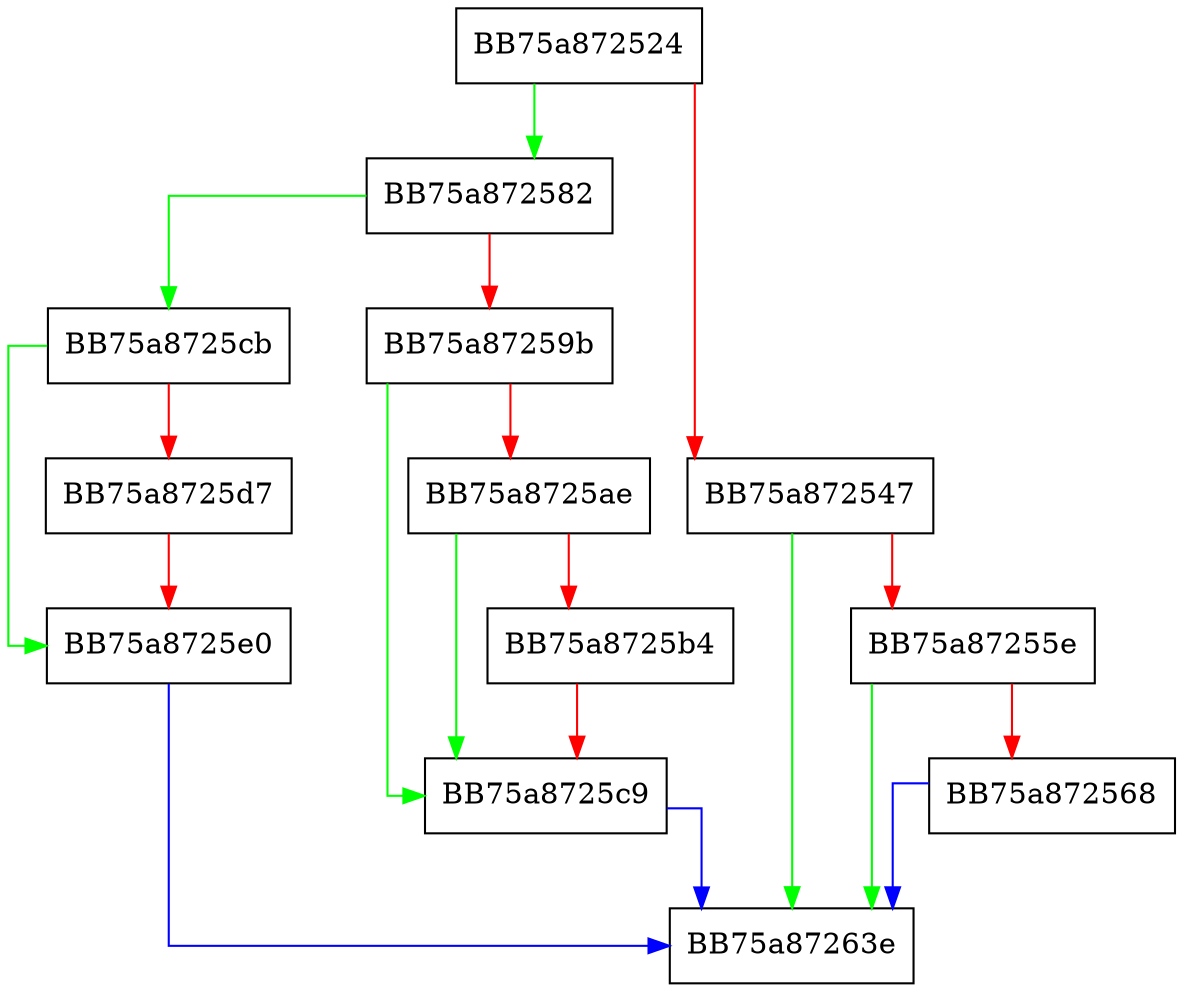 digraph Update {
  node [shape="box"];
  graph [splines=ortho];
  BB75a872524 -> BB75a872582 [color="green"];
  BB75a872524 -> BB75a872547 [color="red"];
  BB75a872547 -> BB75a87263e [color="green"];
  BB75a872547 -> BB75a87255e [color="red"];
  BB75a87255e -> BB75a87263e [color="green"];
  BB75a87255e -> BB75a872568 [color="red"];
  BB75a872568 -> BB75a87263e [color="blue"];
  BB75a872582 -> BB75a8725cb [color="green"];
  BB75a872582 -> BB75a87259b [color="red"];
  BB75a87259b -> BB75a8725c9 [color="green"];
  BB75a87259b -> BB75a8725ae [color="red"];
  BB75a8725ae -> BB75a8725c9 [color="green"];
  BB75a8725ae -> BB75a8725b4 [color="red"];
  BB75a8725b4 -> BB75a8725c9 [color="red"];
  BB75a8725c9 -> BB75a87263e [color="blue"];
  BB75a8725cb -> BB75a8725e0 [color="green"];
  BB75a8725cb -> BB75a8725d7 [color="red"];
  BB75a8725d7 -> BB75a8725e0 [color="red"];
  BB75a8725e0 -> BB75a87263e [color="blue"];
}